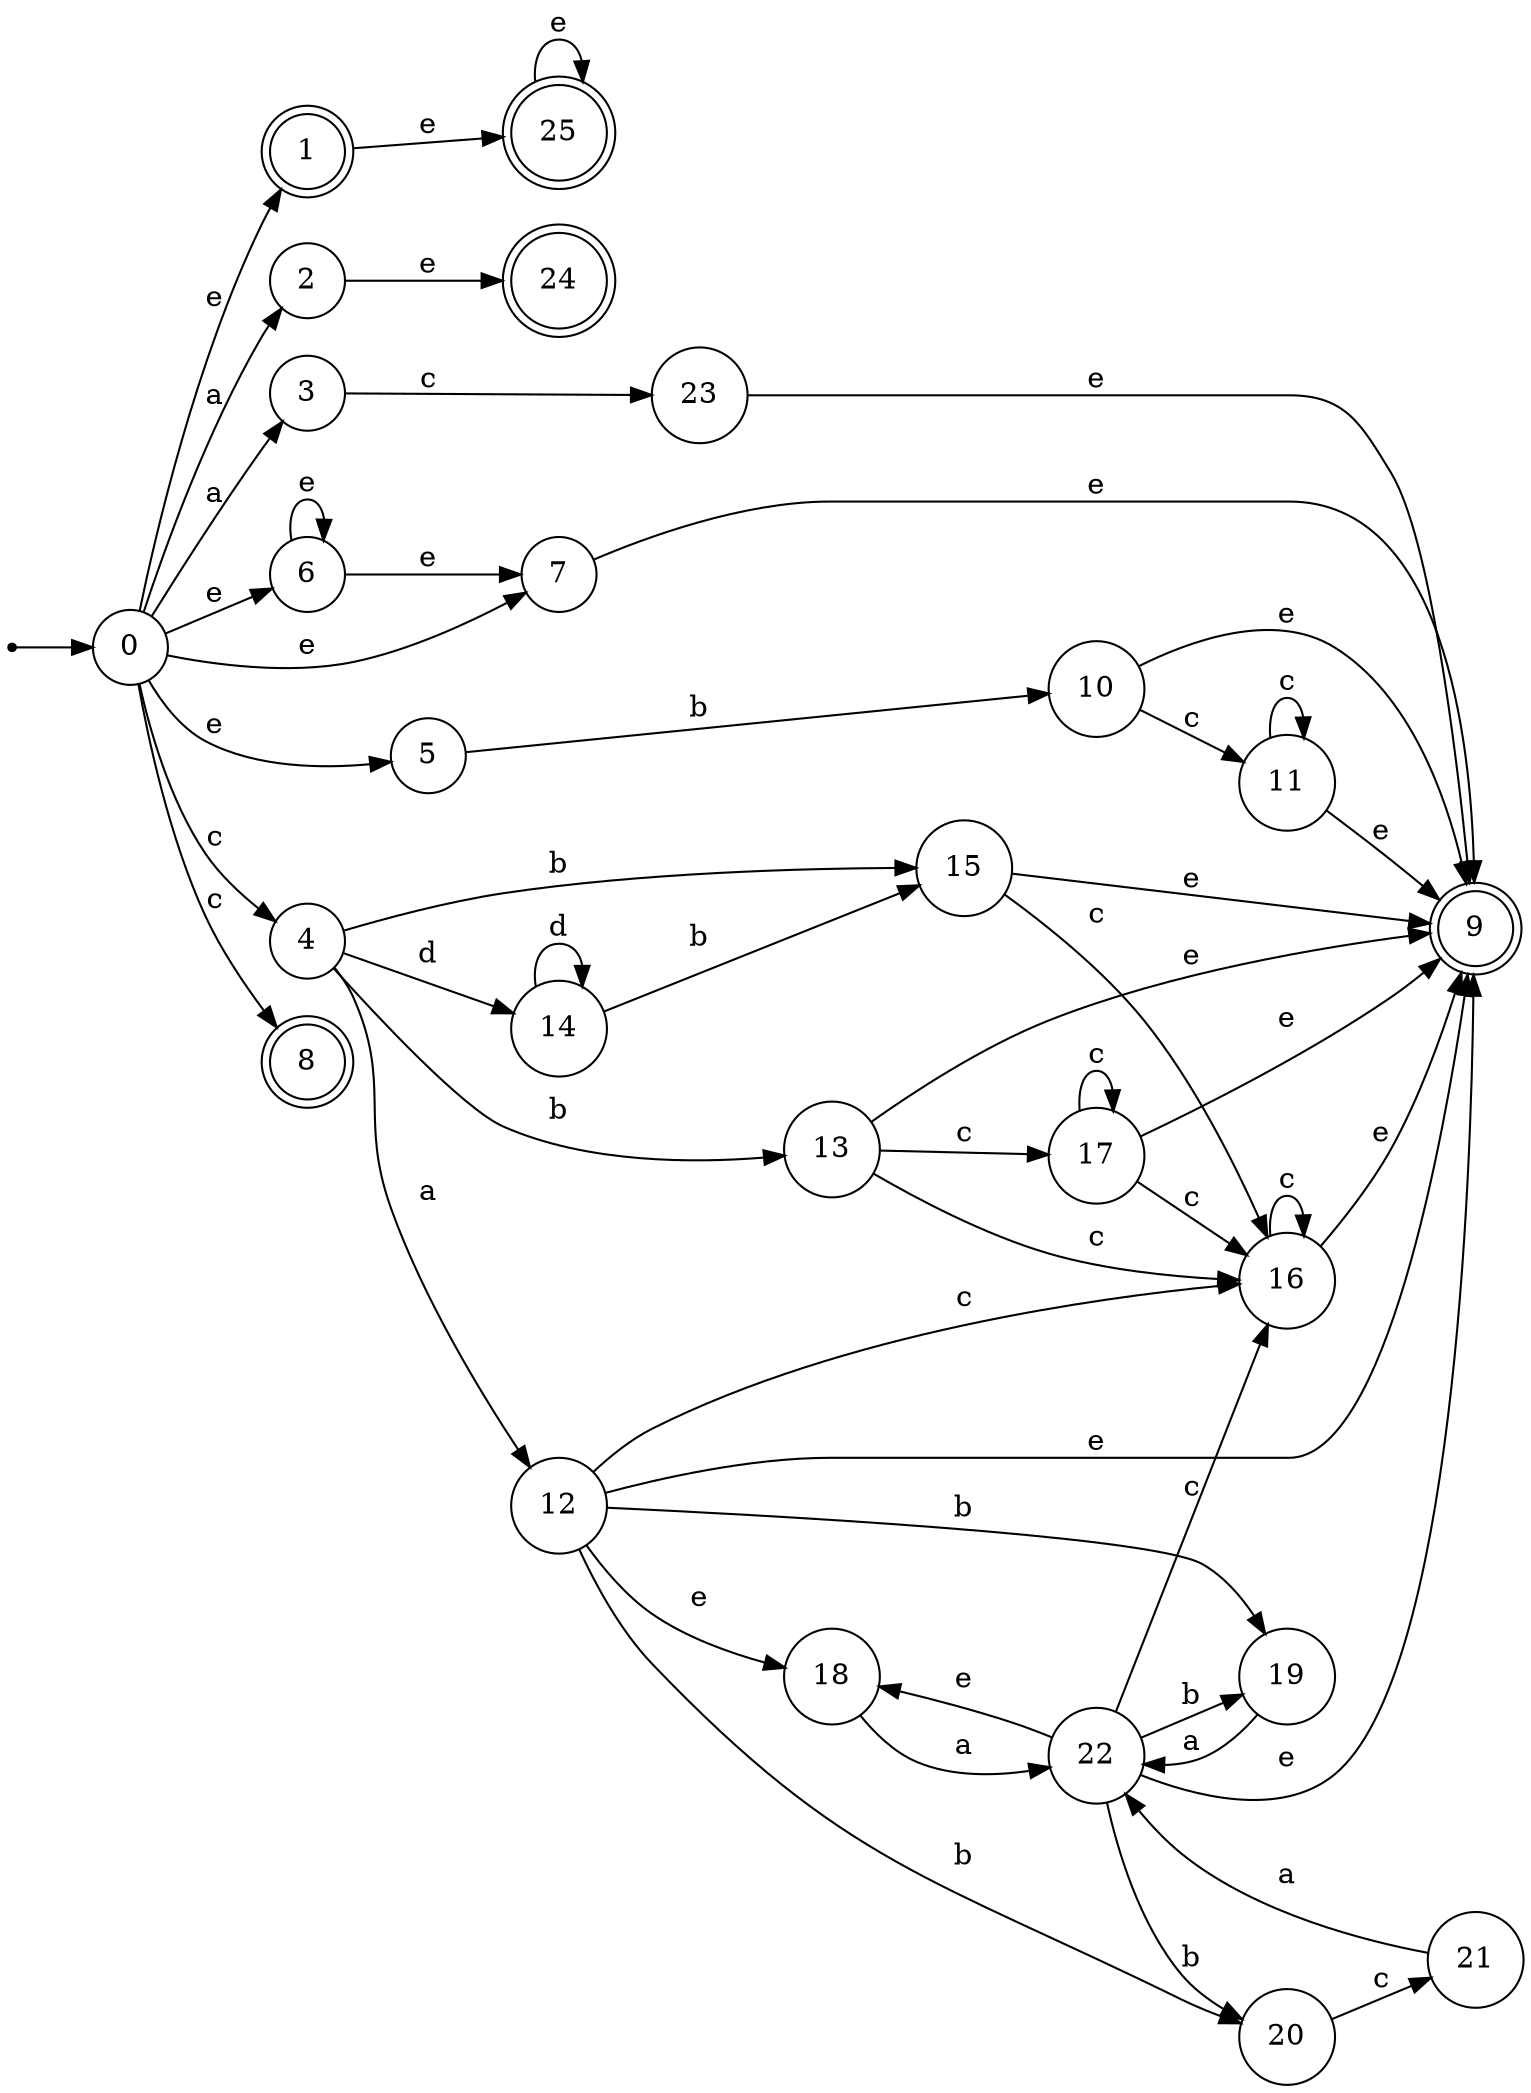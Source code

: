 digraph finite_state_machine {
rankdir=LR;
size="20,20";
node [shape = point]; "dummy0"
node [shape = circle]; "0";
"dummy0" -> "0";
node [shape = doublecircle]; "1";node [shape = circle]; "2";
node [shape = circle]; "3";
node [shape = circle]; "4";
node [shape = circle]; "5";
node [shape = circle]; "6";
node [shape = circle]; "7";
node [shape = doublecircle]; "8";node [shape = doublecircle]; "9";node [shape = circle]; "10";
node [shape = circle]; "11";
node [shape = circle]; "12";
node [shape = circle]; "13";
node [shape = circle]; "14";
node [shape = circle]; "15";
node [shape = circle]; "16";
node [shape = circle]; "17";
node [shape = circle]; "18";
node [shape = circle]; "19";
node [shape = circle]; "20";
node [shape = circle]; "21";
node [shape = circle]; "22";
node [shape = circle]; "23";
node [shape = doublecircle]; "24";node [shape = doublecircle]; "25";"0" -> "1" [label = "e"];
 "0" -> "5" [label = "e"];
 "0" -> "6" [label = "e"];
 "0" -> "7" [label = "e"];
 "0" -> "2" [label = "a"];
 "0" -> "3" [label = "a"];
 "0" -> "8" [label = "c"];
 "0" -> "4" [label = "c"];
 "7" -> "9" [label = "e"];
 "6" -> "6" [label = "e"];
 "6" -> "7" [label = "e"];
 "5" -> "10" [label = "b"];
 "10" -> "11" [label = "c"];
 "10" -> "9" [label = "e"];
 "11" -> "11" [label = "c"];
 "11" -> "9" [label = "e"];
 "4" -> "12" [label = "a"];
 "4" -> "13" [label = "b"];
 "4" -> "15" [label = "b"];
 "4" -> "14" [label = "d"];
 "15" -> "16" [label = "c"];
 "15" -> "9" [label = "e"];
 "16" -> "16" [label = "c"];
 "16" -> "9" [label = "e"];
 "14" -> "14" [label = "d"];
 "14" -> "15" [label = "b"];
 "13" -> "16" [label = "c"];
 "13" -> "17" [label = "c"];
 "13" -> "9" [label = "e"];
 "17" -> "16" [label = "c"];
 "17" -> "17" [label = "c"];
 "17" -> "9" [label = "e"];
 "12" -> "9" [label = "e"];
 "12" -> "18" [label = "e"];
 "12" -> "19" [label = "b"];
 "12" -> "20" [label = "b"];
 "12" -> "16" [label = "c"];
 "20" -> "21" [label = "c"];
 "21" -> "22" [label = "a"];
 "22" -> "9" [label = "e"];
 "22" -> "18" [label = "e"];
 "22" -> "19" [label = "b"];
 "22" -> "20" [label = "b"];
 "22" -> "16" [label = "c"];
 "19" -> "22" [label = "a"];
 "18" -> "22" [label = "a"];
 "3" -> "23" [label = "c"];
 "23" -> "9" [label = "e"];
 "2" -> "24" [label = "e"];
 "1" -> "25" [label = "e"];
 "25" -> "25" [label = "e"];
 }

